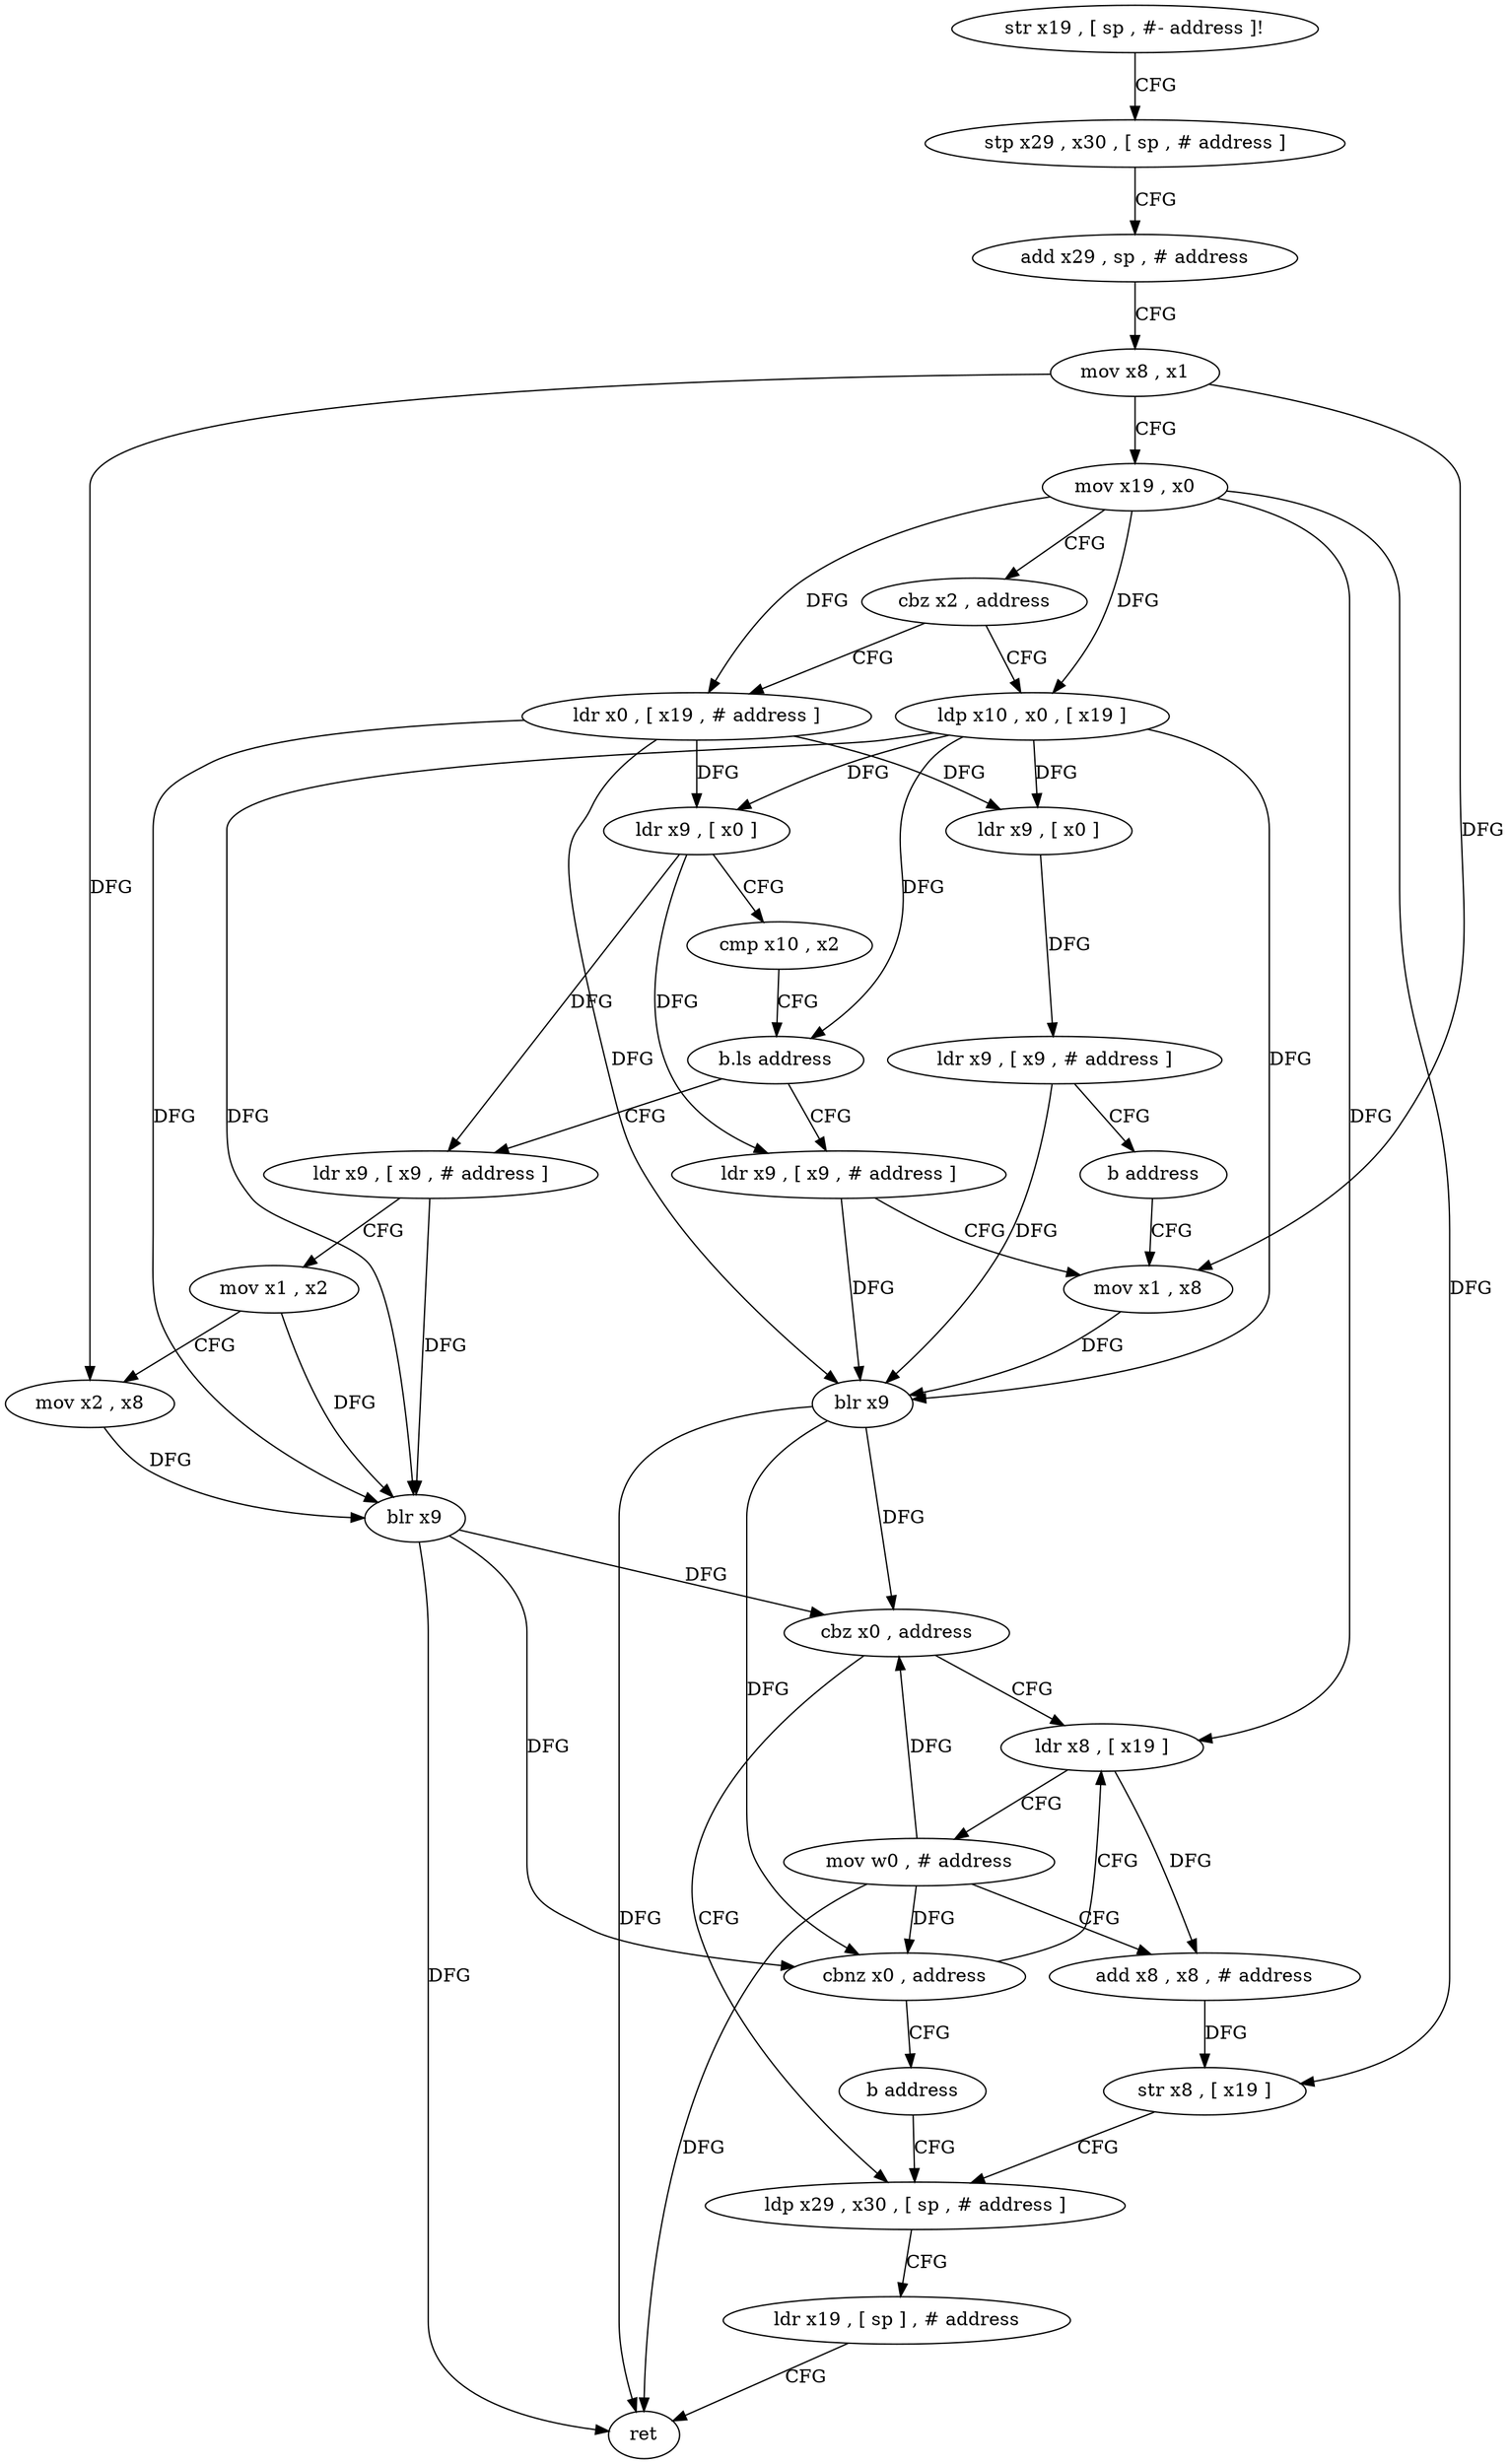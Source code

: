 digraph "func" {
"87088" [label = "str x19 , [ sp , #- address ]!" ]
"87092" [label = "stp x29 , x30 , [ sp , # address ]" ]
"87096" [label = "add x29 , sp , # address" ]
"87100" [label = "mov x8 , x1" ]
"87104" [label = "mov x19 , x0" ]
"87108" [label = "cbz x2 , address" ]
"87152" [label = "ldr x0 , [ x19 , # address ]" ]
"87112" [label = "ldp x10 , x0 , [ x19 ]" ]
"87156" [label = "ldr x9 , [ x0 ]" ]
"87160" [label = "ldr x9 , [ x9 , # address ]" ]
"87164" [label = "b address" ]
"87172" [label = "mov x1 , x8" ]
"87116" [label = "ldr x9 , [ x0 ]" ]
"87120" [label = "cmp x10 , x2" ]
"87124" [label = "b.ls address" ]
"87168" [label = "ldr x9 , [ x9 , # address ]" ]
"87128" [label = "ldr x9 , [ x9 , # address ]" ]
"87176" [label = "blr x9" ]
"87180" [label = "cbz x0 , address" ]
"87200" [label = "ldp x29 , x30 , [ sp , # address ]" ]
"87184" [label = "ldr x8 , [ x19 ]" ]
"87132" [label = "mov x1 , x2" ]
"87136" [label = "mov x2 , x8" ]
"87140" [label = "blr x9" ]
"87144" [label = "cbnz x0 , address" ]
"87148" [label = "b address" ]
"87204" [label = "ldr x19 , [ sp ] , # address" ]
"87208" [label = "ret" ]
"87188" [label = "mov w0 , # address" ]
"87192" [label = "add x8 , x8 , # address" ]
"87196" [label = "str x8 , [ x19 ]" ]
"87088" -> "87092" [ label = "CFG" ]
"87092" -> "87096" [ label = "CFG" ]
"87096" -> "87100" [ label = "CFG" ]
"87100" -> "87104" [ label = "CFG" ]
"87100" -> "87172" [ label = "DFG" ]
"87100" -> "87136" [ label = "DFG" ]
"87104" -> "87108" [ label = "CFG" ]
"87104" -> "87152" [ label = "DFG" ]
"87104" -> "87112" [ label = "DFG" ]
"87104" -> "87184" [ label = "DFG" ]
"87104" -> "87196" [ label = "DFG" ]
"87108" -> "87152" [ label = "CFG" ]
"87108" -> "87112" [ label = "CFG" ]
"87152" -> "87156" [ label = "DFG" ]
"87152" -> "87116" [ label = "DFG" ]
"87152" -> "87176" [ label = "DFG" ]
"87152" -> "87140" [ label = "DFG" ]
"87112" -> "87116" [ label = "DFG" ]
"87112" -> "87156" [ label = "DFG" ]
"87112" -> "87124" [ label = "DFG" ]
"87112" -> "87176" [ label = "DFG" ]
"87112" -> "87140" [ label = "DFG" ]
"87156" -> "87160" [ label = "DFG" ]
"87160" -> "87164" [ label = "CFG" ]
"87160" -> "87176" [ label = "DFG" ]
"87164" -> "87172" [ label = "CFG" ]
"87172" -> "87176" [ label = "DFG" ]
"87116" -> "87120" [ label = "CFG" ]
"87116" -> "87168" [ label = "DFG" ]
"87116" -> "87128" [ label = "DFG" ]
"87120" -> "87124" [ label = "CFG" ]
"87124" -> "87168" [ label = "CFG" ]
"87124" -> "87128" [ label = "CFG" ]
"87168" -> "87172" [ label = "CFG" ]
"87168" -> "87176" [ label = "DFG" ]
"87128" -> "87132" [ label = "CFG" ]
"87128" -> "87140" [ label = "DFG" ]
"87176" -> "87180" [ label = "DFG" ]
"87176" -> "87144" [ label = "DFG" ]
"87176" -> "87208" [ label = "DFG" ]
"87180" -> "87200" [ label = "CFG" ]
"87180" -> "87184" [ label = "CFG" ]
"87200" -> "87204" [ label = "CFG" ]
"87184" -> "87188" [ label = "CFG" ]
"87184" -> "87192" [ label = "DFG" ]
"87132" -> "87136" [ label = "CFG" ]
"87132" -> "87140" [ label = "DFG" ]
"87136" -> "87140" [ label = "DFG" ]
"87140" -> "87144" [ label = "DFG" ]
"87140" -> "87180" [ label = "DFG" ]
"87140" -> "87208" [ label = "DFG" ]
"87144" -> "87184" [ label = "CFG" ]
"87144" -> "87148" [ label = "CFG" ]
"87148" -> "87200" [ label = "CFG" ]
"87204" -> "87208" [ label = "CFG" ]
"87188" -> "87192" [ label = "CFG" ]
"87188" -> "87180" [ label = "DFG" ]
"87188" -> "87144" [ label = "DFG" ]
"87188" -> "87208" [ label = "DFG" ]
"87192" -> "87196" [ label = "DFG" ]
"87196" -> "87200" [ label = "CFG" ]
}
